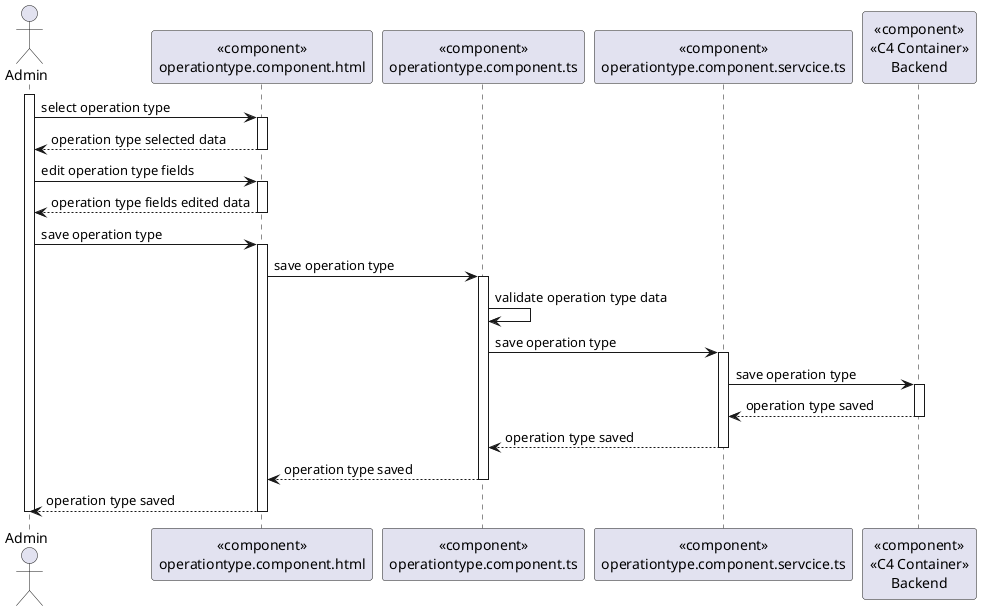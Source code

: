 @startuml

actor Admin as a
participant "<<component>>\noperationtype.component.html" as html
participant "<<component>>\noperationtype.component.ts" as ts
participant "<<component>>\noperationtype.component.servcice.ts" as service
participant "<<component>>\n<<C4 Container>>\nBackend" as backend

activate a
a -> html: select operation type
activate html
html --> a: operation type selected data
deactivate html
a -> html : edit operation type fields
activate html
html --> a: operation type fields edited data
deactivate html
a -> html : save operation type
activate html
html -> ts: save operation type
activate ts
ts -> ts : validate operation type data
ts -> service: save operation type
activate service
service -> backend: save operation type
activate backend
backend --> service: operation type saved
deactivate backend
service --> ts: operation type saved
deactivate service
ts --> html: operation type saved
deactivate ts
html --> a: operation type saved
deactivate html
deactivate a





@enduml